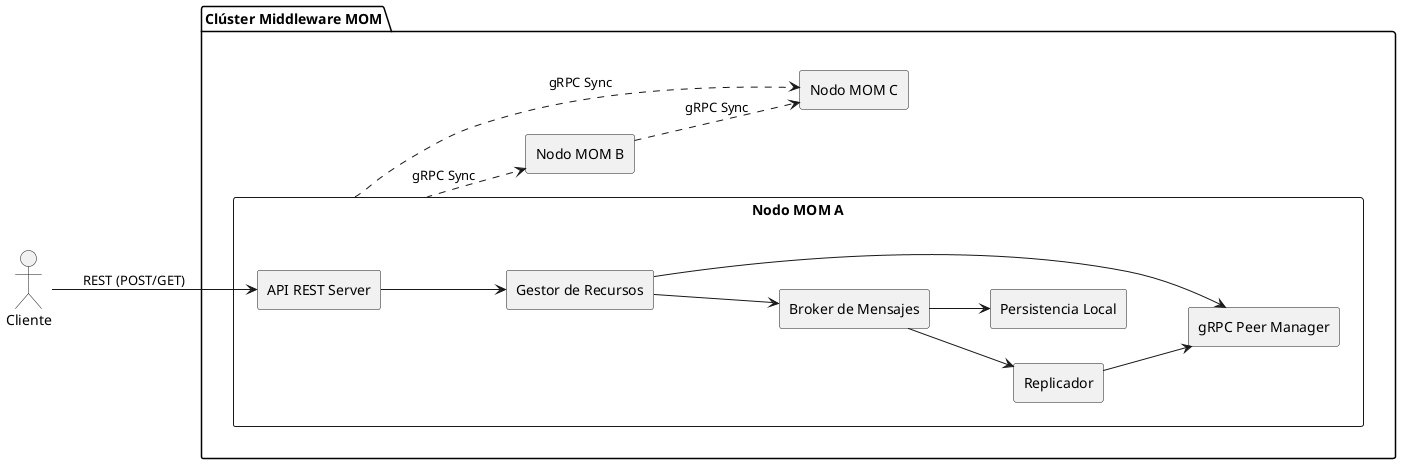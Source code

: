 @startuml ComponentDiagram
skinparam componentStyle rectangle
skinparam shadowing false
left to right direction

actor Cliente

package "Clúster Middleware MOM" {
    component "Nodo MOM A" as NodeA {
        [API REST Server]
        [Gestor de Recursos]
        [Broker de Mensajes]
        [gRPC Peer Manager]
        [Replicador]
        [Persistencia Local]
    }

    component "Nodo MOM B" as NodeB {
        [API REST Server]
        [Gestor de Recursos]
        [Broker de Mensajes]
        [gRPC Peer Manager]
        [Replicador]
        [Persistencia Local]
    }

    component "Nodo MOM C" as NodeC {
        [API REST Server]
        [Gestor de Recursos]
        [Broker de Mensajes]
        [gRPC Peer Manager]
        [Replicador]
        [Persistencia Local]
    }
}

Cliente --> [API REST Server] : REST (POST/GET)
[API REST Server] --> [Gestor de Recursos]
[Gestor de Recursos] --> [Broker de Mensajes]
[Broker de Mensajes] --> [Persistencia Local]
[Broker de Mensajes] --> [Replicador]
[Replicador] --> [gRPC Peer Manager]

[Gestor de Recursos] --> [gRPC Peer Manager]

NodeA ..> NodeB : gRPC Sync
NodeA ..> NodeC : gRPC Sync
NodeB ..> NodeC : gRPC Sync

@enduml
